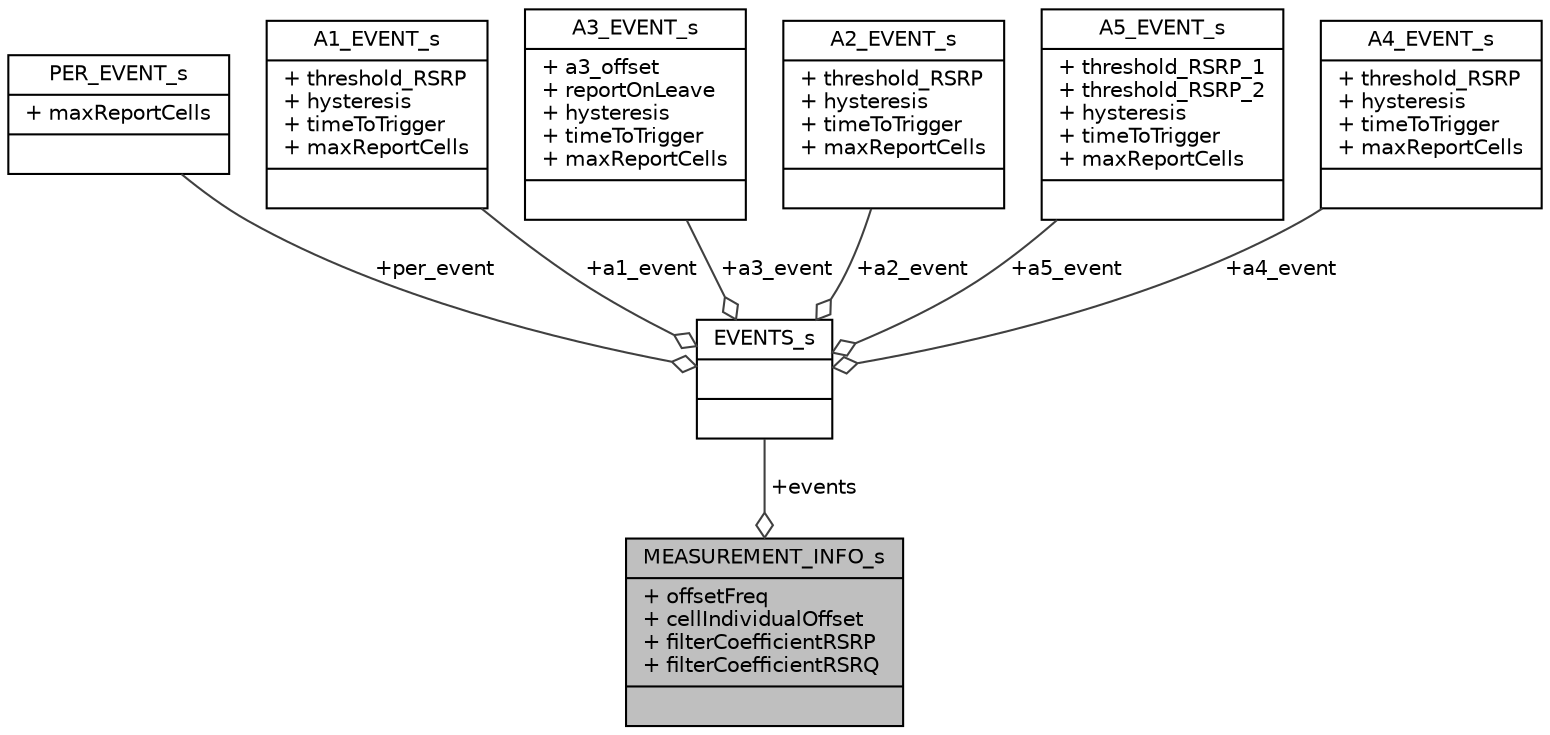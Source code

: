 digraph "MEASUREMENT_INFO_s"
{
 // LATEX_PDF_SIZE
  edge [fontname="Helvetica",fontsize="10",labelfontname="Helvetica",labelfontsize="10"];
  node [fontname="Helvetica",fontsize="10",shape=record];
  Node1 [label="{MEASUREMENT_INFO_s\n|+ offsetFreq\l+ cellIndividualOffset\l+ filterCoefficientRSRP\l+ filterCoefficientRSRQ\l|}",height=0.2,width=0.4,color="black", fillcolor="grey75", style="filled", fontcolor="black",tooltip=" "];
  Node2 -> Node1 [color="grey25",fontsize="10",style="solid",label=" +events" ,arrowhead="odiamond",fontname="Helvetica"];
  Node2 [label="{EVENTS_s\n||}",height=0.2,width=0.4,color="black", fillcolor="white", style="filled",URL="$structEVENTS__s.html",tooltip=" "];
  Node3 -> Node2 [color="grey25",fontsize="10",style="solid",label=" +per_event" ,arrowhead="odiamond",fontname="Helvetica"];
  Node3 [label="{PER_EVENT_s\n|+ maxReportCells\l|}",height=0.2,width=0.4,color="black", fillcolor="white", style="filled",URL="$structPER__EVENT__s.html",tooltip=" "];
  Node4 -> Node2 [color="grey25",fontsize="10",style="solid",label=" +a1_event" ,arrowhead="odiamond",fontname="Helvetica"];
  Node4 [label="{A1_EVENT_s\n|+ threshold_RSRP\l+ hysteresis\l+ timeToTrigger\l+ maxReportCells\l|}",height=0.2,width=0.4,color="black", fillcolor="white", style="filled",URL="$structA1__EVENT__s.html",tooltip=" "];
  Node5 -> Node2 [color="grey25",fontsize="10",style="solid",label=" +a3_event" ,arrowhead="odiamond",fontname="Helvetica"];
  Node5 [label="{A3_EVENT_s\n|+ a3_offset\l+ reportOnLeave\l+ hysteresis\l+ timeToTrigger\l+ maxReportCells\l|}",height=0.2,width=0.4,color="black", fillcolor="white", style="filled",URL="$structA3__EVENT__s.html",tooltip=" "];
  Node6 -> Node2 [color="grey25",fontsize="10",style="solid",label=" +a2_event" ,arrowhead="odiamond",fontname="Helvetica"];
  Node6 [label="{A2_EVENT_s\n|+ threshold_RSRP\l+ hysteresis\l+ timeToTrigger\l+ maxReportCells\l|}",height=0.2,width=0.4,color="black", fillcolor="white", style="filled",URL="$structA2__EVENT__s.html",tooltip=" "];
  Node7 -> Node2 [color="grey25",fontsize="10",style="solid",label=" +a5_event" ,arrowhead="odiamond",fontname="Helvetica"];
  Node7 [label="{A5_EVENT_s\n|+ threshold_RSRP_1\l+ threshold_RSRP_2\l+ hysteresis\l+ timeToTrigger\l+ maxReportCells\l|}",height=0.2,width=0.4,color="black", fillcolor="white", style="filled",URL="$structA5__EVENT__s.html",tooltip=" "];
  Node8 -> Node2 [color="grey25",fontsize="10",style="solid",label=" +a4_event" ,arrowhead="odiamond",fontname="Helvetica"];
  Node8 [label="{A4_EVENT_s\n|+ threshold_RSRP\l+ hysteresis\l+ timeToTrigger\l+ maxReportCells\l|}",height=0.2,width=0.4,color="black", fillcolor="white", style="filled",URL="$structA4__EVENT__s.html",tooltip=" "];
}
